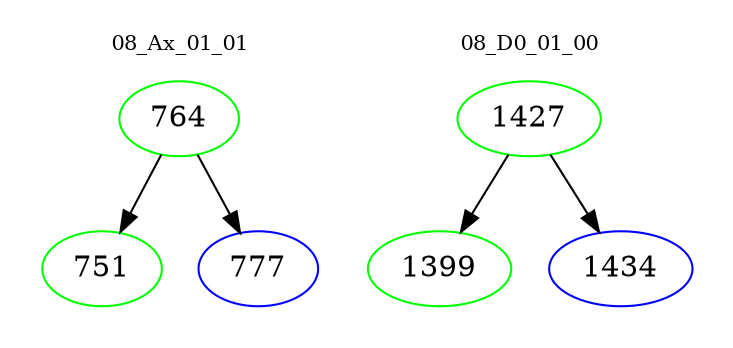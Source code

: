 digraph{
subgraph cluster_0 {
color = white
label = "08_Ax_01_01";
fontsize=10;
T0_764 [label="764", color="green"]
T0_764 -> T0_751 [color="black"]
T0_751 [label="751", color="green"]
T0_764 -> T0_777 [color="black"]
T0_777 [label="777", color="blue"]
}
subgraph cluster_1 {
color = white
label = "08_D0_01_00";
fontsize=10;
T1_1427 [label="1427", color="green"]
T1_1427 -> T1_1399 [color="black"]
T1_1399 [label="1399", color="green"]
T1_1427 -> T1_1434 [color="black"]
T1_1434 [label="1434", color="blue"]
}
}
